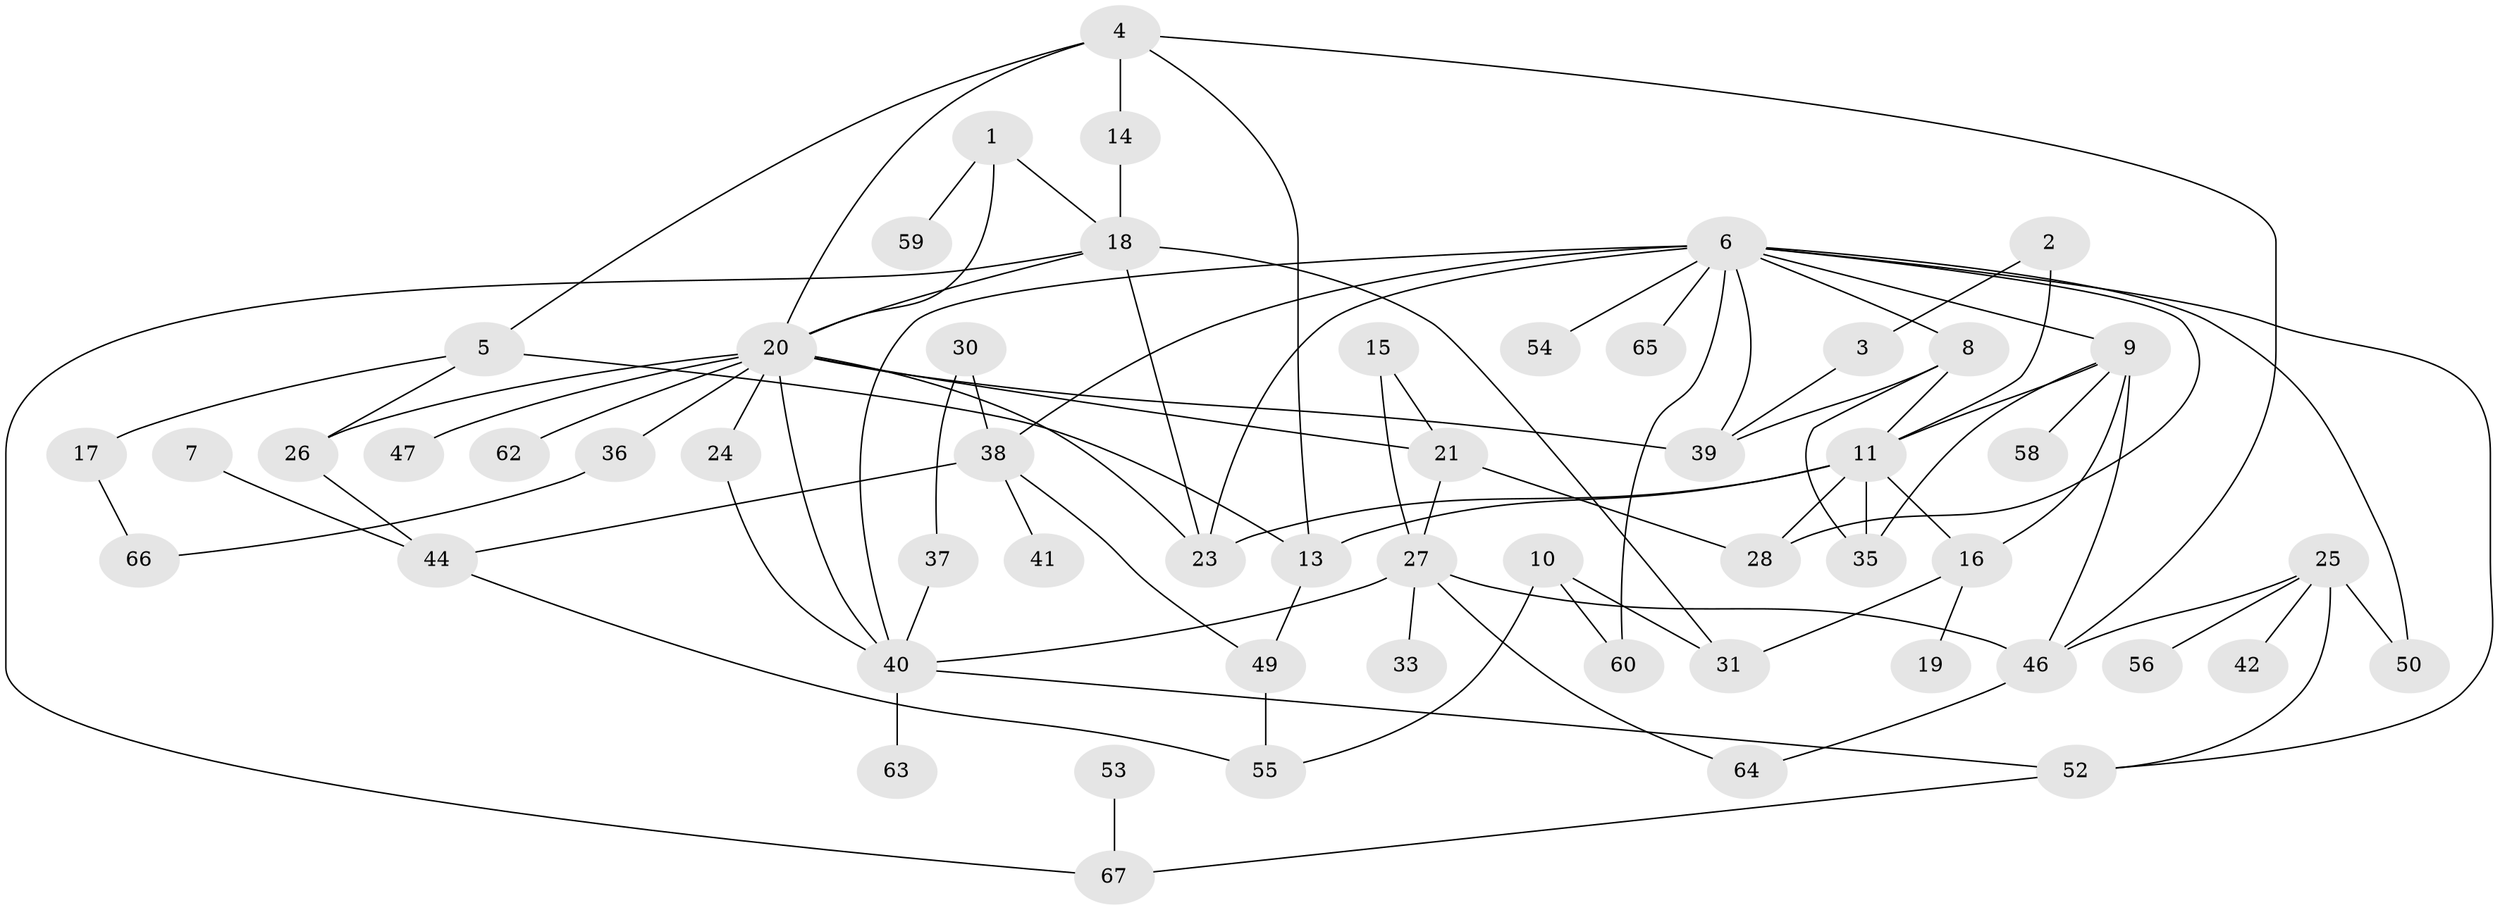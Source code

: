 // original degree distribution, {4: 0.10526315789473684, 3: 0.22556390977443608, 2: 0.2932330827067669, 7: 0.022556390977443608, 6: 0.03759398496240601, 1: 0.20300751879699247, 0: 0.08270676691729323, 5: 0.03007518796992481}
// Generated by graph-tools (version 1.1) at 2025/33/03/09/25 02:33:42]
// undirected, 56 vertices, 90 edges
graph export_dot {
graph [start="1"]
  node [color=gray90,style=filled];
  1;
  2;
  3;
  4;
  5;
  6;
  7;
  8;
  9;
  10;
  11;
  13;
  14;
  15;
  16;
  17;
  18;
  19;
  20;
  21;
  23;
  24;
  25;
  26;
  27;
  28;
  30;
  31;
  33;
  35;
  36;
  37;
  38;
  39;
  40;
  41;
  42;
  44;
  46;
  47;
  49;
  50;
  52;
  53;
  54;
  55;
  56;
  58;
  59;
  60;
  62;
  63;
  64;
  65;
  66;
  67;
  1 -- 18 [weight=1.0];
  1 -- 20 [weight=1.0];
  1 -- 59 [weight=1.0];
  2 -- 3 [weight=1.0];
  2 -- 11 [weight=2.0];
  3 -- 39 [weight=1.0];
  4 -- 5 [weight=1.0];
  4 -- 13 [weight=1.0];
  4 -- 14 [weight=1.0];
  4 -- 20 [weight=1.0];
  4 -- 46 [weight=1.0];
  5 -- 13 [weight=1.0];
  5 -- 17 [weight=1.0];
  5 -- 26 [weight=1.0];
  6 -- 8 [weight=1.0];
  6 -- 9 [weight=2.0];
  6 -- 23 [weight=2.0];
  6 -- 28 [weight=1.0];
  6 -- 38 [weight=2.0];
  6 -- 39 [weight=1.0];
  6 -- 40 [weight=1.0];
  6 -- 50 [weight=1.0];
  6 -- 52 [weight=1.0];
  6 -- 54 [weight=1.0];
  6 -- 60 [weight=1.0];
  6 -- 65 [weight=1.0];
  7 -- 44 [weight=1.0];
  8 -- 11 [weight=1.0];
  8 -- 35 [weight=1.0];
  8 -- 39 [weight=1.0];
  9 -- 11 [weight=1.0];
  9 -- 16 [weight=1.0];
  9 -- 35 [weight=1.0];
  9 -- 46 [weight=1.0];
  9 -- 58 [weight=1.0];
  10 -- 31 [weight=1.0];
  10 -- 55 [weight=1.0];
  10 -- 60 [weight=1.0];
  11 -- 13 [weight=1.0];
  11 -- 16 [weight=1.0];
  11 -- 23 [weight=1.0];
  11 -- 28 [weight=1.0];
  11 -- 35 [weight=1.0];
  13 -- 49 [weight=1.0];
  14 -- 18 [weight=1.0];
  15 -- 21 [weight=1.0];
  15 -- 27 [weight=1.0];
  16 -- 19 [weight=1.0];
  16 -- 31 [weight=1.0];
  17 -- 66 [weight=1.0];
  18 -- 20 [weight=1.0];
  18 -- 23 [weight=2.0];
  18 -- 31 [weight=1.0];
  18 -- 67 [weight=1.0];
  20 -- 21 [weight=1.0];
  20 -- 23 [weight=1.0];
  20 -- 24 [weight=1.0];
  20 -- 26 [weight=1.0];
  20 -- 36 [weight=1.0];
  20 -- 39 [weight=1.0];
  20 -- 40 [weight=1.0];
  20 -- 47 [weight=1.0];
  20 -- 62 [weight=1.0];
  21 -- 27 [weight=1.0];
  21 -- 28 [weight=1.0];
  24 -- 40 [weight=1.0];
  25 -- 42 [weight=1.0];
  25 -- 46 [weight=1.0];
  25 -- 50 [weight=1.0];
  25 -- 52 [weight=1.0];
  25 -- 56 [weight=1.0];
  26 -- 44 [weight=1.0];
  27 -- 33 [weight=3.0];
  27 -- 40 [weight=1.0];
  27 -- 46 [weight=1.0];
  27 -- 64 [weight=1.0];
  30 -- 37 [weight=1.0];
  30 -- 38 [weight=1.0];
  36 -- 66 [weight=1.0];
  37 -- 40 [weight=1.0];
  38 -- 41 [weight=1.0];
  38 -- 44 [weight=1.0];
  38 -- 49 [weight=1.0];
  40 -- 52 [weight=1.0];
  40 -- 63 [weight=1.0];
  44 -- 55 [weight=1.0];
  46 -- 64 [weight=1.0];
  49 -- 55 [weight=1.0];
  52 -- 67 [weight=1.0];
  53 -- 67 [weight=1.0];
}
